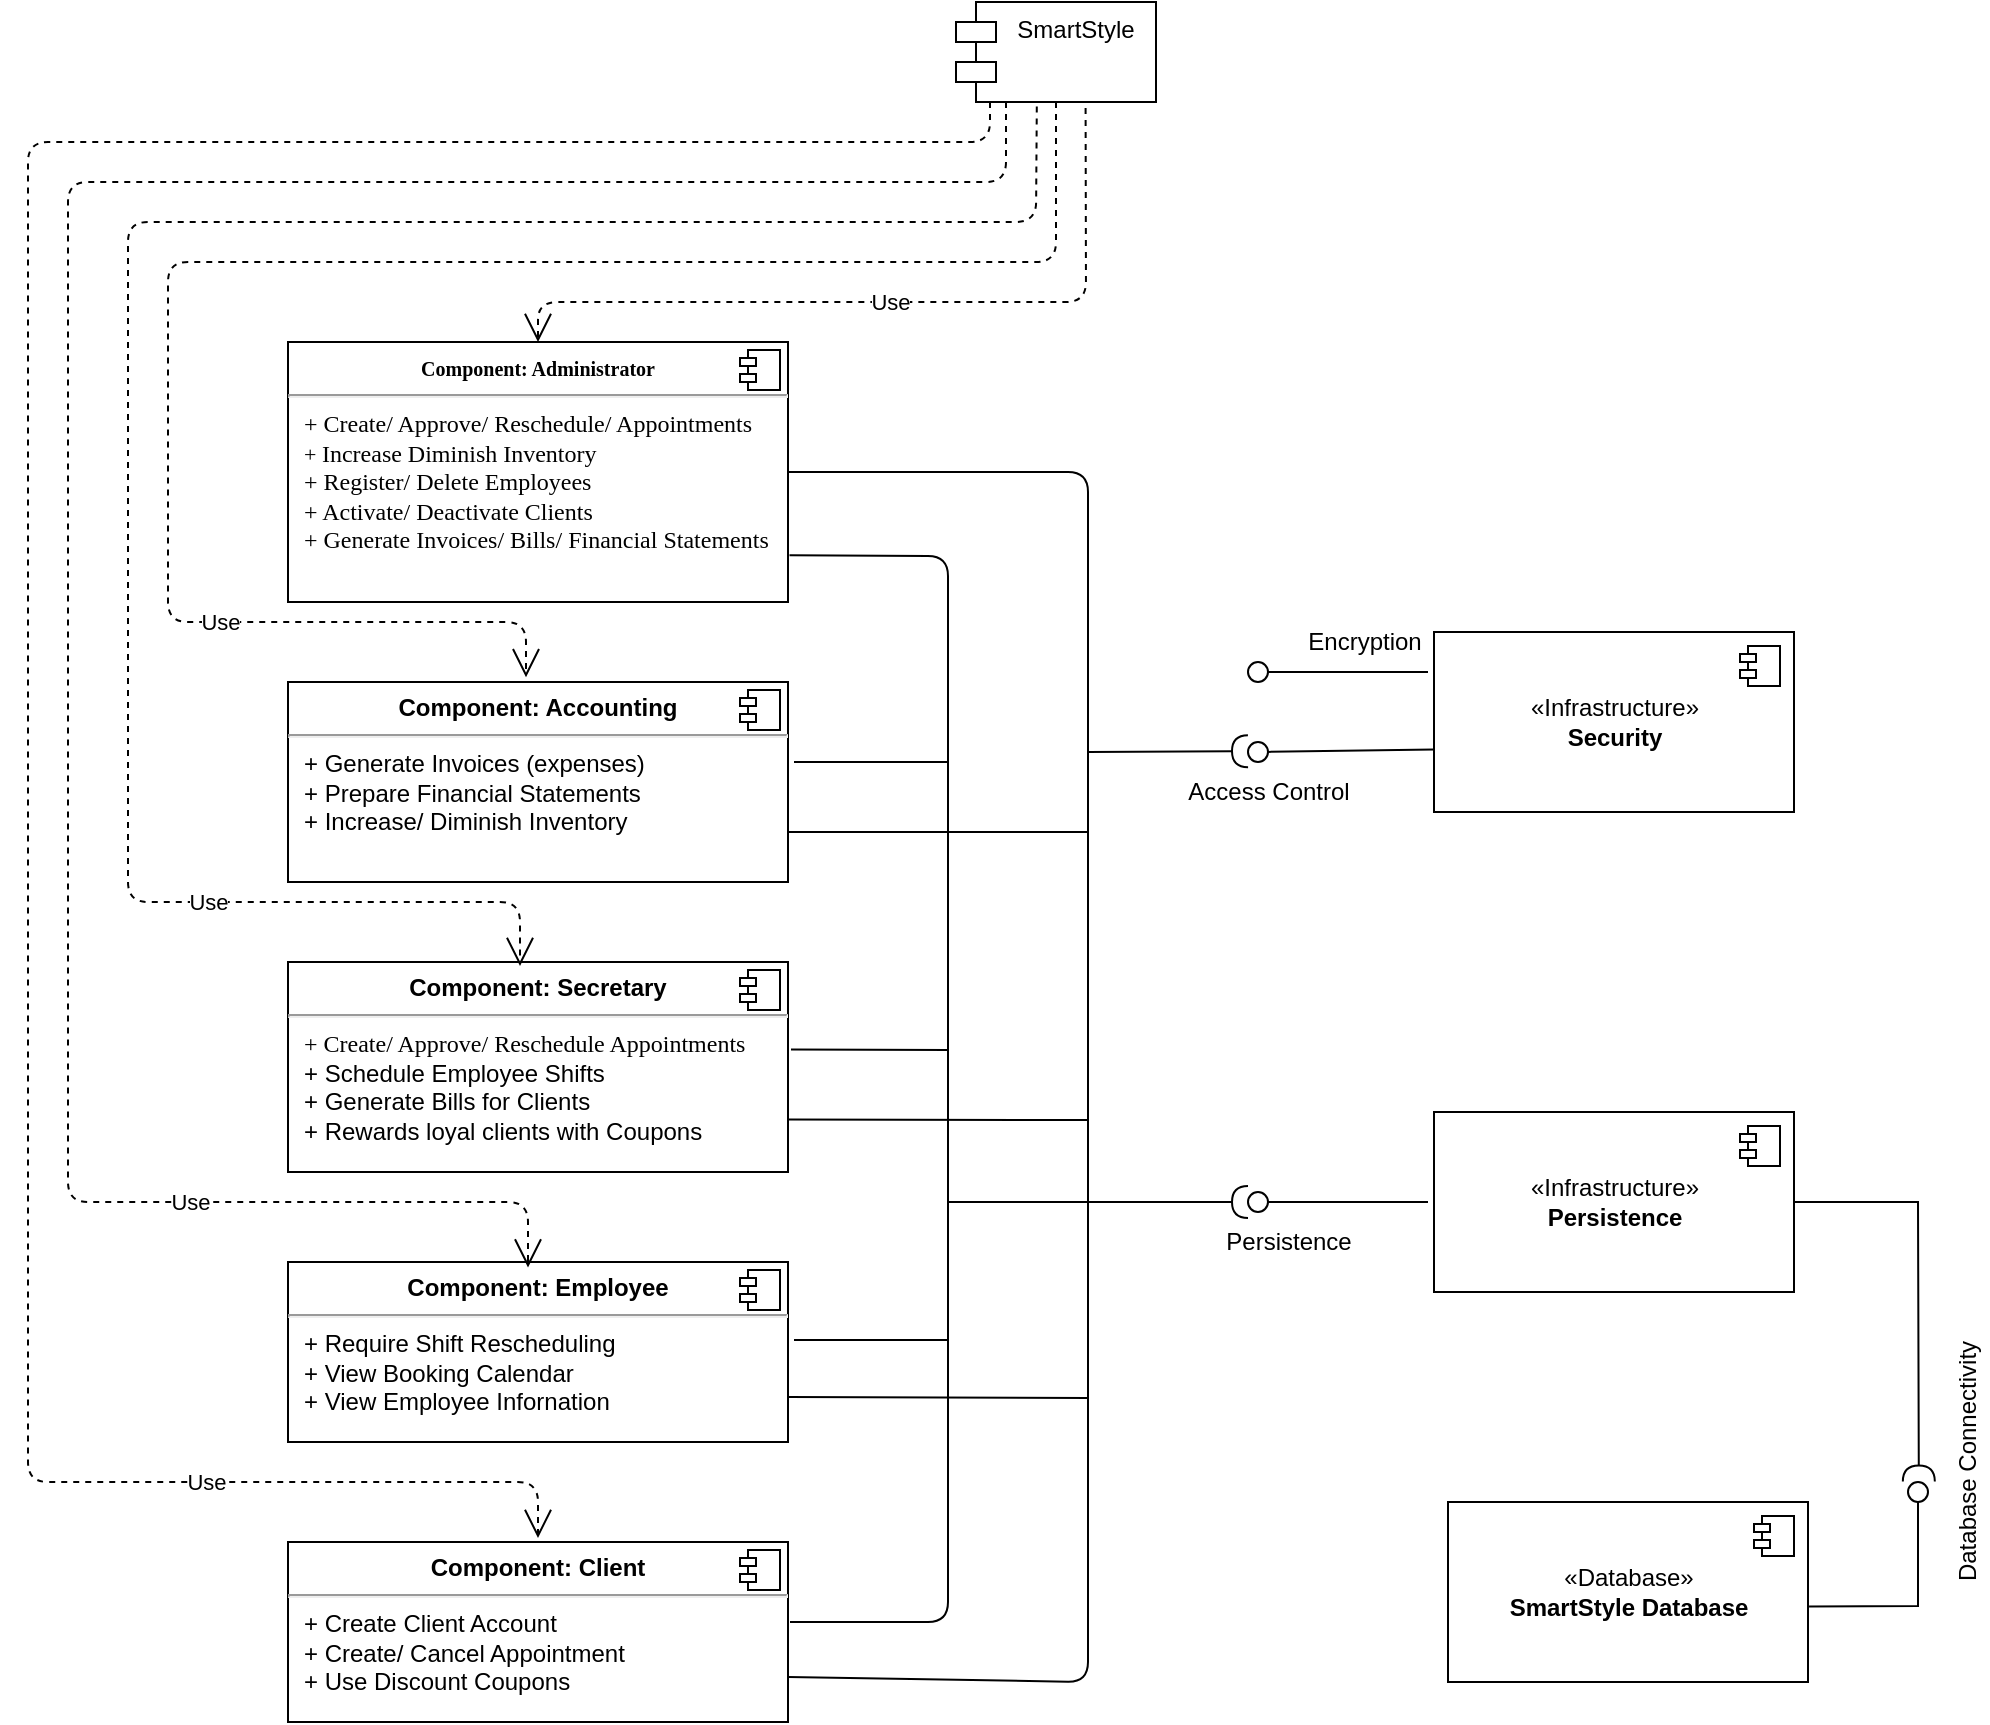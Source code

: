 <mxfile version="13.2.1" type="github">
  <diagram id="eU37JA1lJ9F6OM-3-Huv" name="Page-1">
    <mxGraphModel dx="1929" dy="621" grid="1" gridSize="10" guides="1" tooltips="1" connect="1" arrows="1" fold="1" page="1" pageScale="1" pageWidth="827" pageHeight="1169" math="0" shadow="0">
      <root>
        <mxCell id="0" />
        <mxCell id="1" parent="0" />
        <mxCell id="hv4RzpqcA1gQy1RZo2oL-1" value="&lt;p style=&quot;margin: 0px ; margin-top: 6px ; text-align: center&quot;&gt;&lt;b&gt;&lt;font style=&quot;font-size: 10px&quot; face=&quot;Times New Roman&quot;&gt;Component: Administrator&lt;/font&gt;&lt;/b&gt;&lt;/p&gt;&lt;hr&gt;&lt;p style=&quot;margin: 0px ; margin-left: 8px&quot;&gt;&lt;font face=&quot;Times New Roman&quot; style=&quot;font-size: 12px&quot;&gt;+ Create/ Approve/ Reschedule/ Appointments&lt;/font&gt;&lt;/p&gt;&lt;p style=&quot;margin: 0px ; margin-left: 8px&quot;&gt;&lt;font face=&quot;Times New Roman&quot;&gt;&lt;span style=&quot;font-size: 11px&quot;&gt;+ &lt;/span&gt;&lt;font style=&quot;font-size: 12px&quot;&gt;Increase Diminish Inventory&lt;/font&gt;&lt;/font&gt;&lt;/p&gt;&lt;p style=&quot;margin: 0px ; margin-left: 8px&quot;&gt;&lt;font face=&quot;Times New Roman&quot; style=&quot;font-size: 12px&quot;&gt;+ Register/ Delete Employees&lt;/font&gt;&lt;/p&gt;&lt;p style=&quot;margin: 0px ; margin-left: 8px&quot;&gt;&lt;font face=&quot;Times New Roman&quot;&gt;+ &lt;font style=&quot;font-size: 12px&quot;&gt;Activate/ Deactivate Clients&lt;/font&gt;&lt;/font&gt;&lt;/p&gt;&lt;p style=&quot;margin: 0px ; margin-left: 8px&quot;&gt;&lt;font face=&quot;Times New Roman&quot; style=&quot;font-size: 12px&quot;&gt;+ Generate Invoices/ Bills/ Financial Statements&lt;/font&gt;&lt;/p&gt;" style="align=left;overflow=fill;html=1;dropTarget=0;" parent="1" vertex="1">
          <mxGeometry x="80" y="170" width="250" height="130" as="geometry" />
        </mxCell>
        <mxCell id="hv4RzpqcA1gQy1RZo2oL-2" value="" style="shape=component;jettyWidth=8;jettyHeight=4;" parent="hv4RzpqcA1gQy1RZo2oL-1" vertex="1">
          <mxGeometry x="1" width="20" height="20" relative="1" as="geometry">
            <mxPoint x="-24" y="4" as="offset" />
          </mxGeometry>
        </mxCell>
        <mxCell id="hv4RzpqcA1gQy1RZo2oL-5" value="SmartStyle&#xa;" style="shape=module;align=left;spacingLeft=20;align=center;verticalAlign=top;" parent="1" vertex="1">
          <mxGeometry x="414" width="100" height="50" as="geometry" />
        </mxCell>
        <mxCell id="hv4RzpqcA1gQy1RZo2oL-7" value="Use" style="endArrow=open;endSize=12;dashed=1;html=1;exitX=0.17;exitY=1;exitDx=0;exitDy=0;exitPerimeter=0;" parent="1" source="hv4RzpqcA1gQy1RZo2oL-5" edge="1">
          <mxGeometry x="0.733" width="160" relative="1" as="geometry">
            <mxPoint x="431" y="90" as="sourcePoint" />
            <mxPoint x="205" y="768" as="targetPoint" />
            <Array as="points">
              <mxPoint x="431" y="70" />
              <mxPoint x="-50" y="70" />
              <mxPoint x="-50" y="270" />
              <mxPoint x="-50" y="620" />
              <mxPoint x="-50" y="740" />
              <mxPoint x="205" y="740" />
            </Array>
            <mxPoint as="offset" />
          </mxGeometry>
        </mxCell>
        <mxCell id="hv4RzpqcA1gQy1RZo2oL-8" value="&lt;p style=&quot;margin: 0px ; margin-top: 6px ; text-align: center&quot;&gt;&lt;b&gt;Component: Accounting&lt;/b&gt;&lt;/p&gt;&lt;hr&gt;&lt;p style=&quot;margin: 0px ; margin-left: 8px&quot;&gt;+ Generate Invoices (expenses)&lt;br&gt;+ Prepare Financial Statements&lt;/p&gt;&lt;p style=&quot;margin: 0px ; margin-left: 8px&quot;&gt;+ Increase/ Diminish Inventory&lt;/p&gt;&lt;p style=&quot;margin: 0px ; margin-left: 8px&quot;&gt;&lt;br&gt;&lt;/p&gt;" style="align=left;overflow=fill;html=1;dropTarget=0;" parent="1" vertex="1">
          <mxGeometry x="80" y="340" width="250" height="100" as="geometry" />
        </mxCell>
        <mxCell id="hv4RzpqcA1gQy1RZo2oL-9" value="" style="shape=component;jettyWidth=8;jettyHeight=4;" parent="hv4RzpqcA1gQy1RZo2oL-8" vertex="1">
          <mxGeometry x="1" width="20" height="20" relative="1" as="geometry">
            <mxPoint x="-24" y="4" as="offset" />
          </mxGeometry>
        </mxCell>
        <mxCell id="hv4RzpqcA1gQy1RZo2oL-11" value="&lt;p style=&quot;margin: 0px ; margin-top: 6px ; text-align: center&quot;&gt;&lt;b&gt;Component: Secretary&lt;/b&gt;&lt;/p&gt;&lt;hr&gt;&lt;p style=&quot;margin: 0px ; margin-left: 8px&quot;&gt;&lt;font face=&quot;Times New Roman&quot;&gt;+ Create/ Approve/ Reschedule Appointments&lt;/font&gt;&lt;br&gt;+ Schedule Employee Shifts&lt;/p&gt;&lt;p style=&quot;margin: 0px ; margin-left: 8px&quot;&gt;+ Generate Bills for Clients&lt;/p&gt;&lt;p style=&quot;margin: 0px ; margin-left: 8px&quot;&gt;+ Rewards loyal clients with Coupons&lt;/p&gt;" style="align=left;overflow=fill;html=1;dropTarget=0;" parent="1" vertex="1">
          <mxGeometry x="80" y="480" width="250" height="105" as="geometry" />
        </mxCell>
        <mxCell id="hv4RzpqcA1gQy1RZo2oL-12" value="" style="shape=component;jettyWidth=8;jettyHeight=4;" parent="hv4RzpqcA1gQy1RZo2oL-11" vertex="1">
          <mxGeometry x="1" width="20" height="20" relative="1" as="geometry">
            <mxPoint x="-24" y="4" as="offset" />
          </mxGeometry>
        </mxCell>
        <mxCell id="hv4RzpqcA1gQy1RZo2oL-14" value="Use" style="endArrow=open;endSize=12;dashed=1;html=1;exitX=0.404;exitY=1.046;exitDx=0;exitDy=0;exitPerimeter=0;entryX=0.464;entryY=0.019;entryDx=0;entryDy=0;entryPerimeter=0;" parent="1" source="hv4RzpqcA1gQy1RZo2oL-5" target="hv4RzpqcA1gQy1RZo2oL-11" edge="1">
          <mxGeometry x="0.652" width="160" relative="1" as="geometry">
            <mxPoint x="470" y="120" as="sourcePoint" />
            <mxPoint x="630" y="120" as="targetPoint" />
            <Array as="points">
              <mxPoint x="454" y="110" />
              <mxPoint x="205" y="110" />
              <mxPoint y="110" />
              <mxPoint y="230" />
              <mxPoint y="450" />
              <mxPoint x="100" y="450" />
              <mxPoint x="196" y="450" />
            </Array>
            <mxPoint as="offset" />
          </mxGeometry>
        </mxCell>
        <mxCell id="hv4RzpqcA1gQy1RZo2oL-15" value="&lt;p style=&quot;margin: 0px ; margin-top: 6px ; text-align: center&quot;&gt;&lt;b&gt;Component: Employee&lt;/b&gt;&lt;/p&gt;&lt;hr&gt;&lt;p style=&quot;margin: 0px ; margin-left: 8px&quot;&gt;+ Require Shift Rescheduling&amp;nbsp;&lt;br&gt;+ View Booking Calendar&lt;/p&gt;&lt;p style=&quot;margin: 0px ; margin-left: 8px&quot;&gt;+ View Employee Infornation&lt;/p&gt;" style="align=left;overflow=fill;html=1;dropTarget=0;" parent="1" vertex="1">
          <mxGeometry x="80" y="630" width="250" height="90" as="geometry" />
        </mxCell>
        <mxCell id="hv4RzpqcA1gQy1RZo2oL-16" value="" style="shape=component;jettyWidth=8;jettyHeight=4;" parent="hv4RzpqcA1gQy1RZo2oL-15" vertex="1">
          <mxGeometry x="1" width="20" height="20" relative="1" as="geometry">
            <mxPoint x="-24" y="4" as="offset" />
          </mxGeometry>
        </mxCell>
        <mxCell id="hv4RzpqcA1gQy1RZo2oL-18" value="&lt;p style=&quot;margin: 0px ; margin-top: 6px ; text-align: center&quot;&gt;&lt;b&gt;Component: Client&lt;/b&gt;&lt;/p&gt;&lt;hr&gt;&lt;p style=&quot;margin: 0px ; margin-left: 8px&quot;&gt;+ Create Client Account&lt;/p&gt;&lt;p style=&quot;margin: 0px ; margin-left: 8px&quot;&gt;+ Create/ Cancel Appointment&lt;/p&gt;&lt;p style=&quot;margin: 0px ; margin-left: 8px&quot;&gt;+ Use Discount Coupons&lt;/p&gt;" style="align=left;overflow=fill;html=1;dropTarget=0;" parent="1" vertex="1">
          <mxGeometry x="80" y="770" width="250" height="90" as="geometry" />
        </mxCell>
        <mxCell id="hv4RzpqcA1gQy1RZo2oL-19" value="" style="shape=component;jettyWidth=8;jettyHeight=4;" parent="hv4RzpqcA1gQy1RZo2oL-18" vertex="1">
          <mxGeometry x="1" width="20" height="20" relative="1" as="geometry">
            <mxPoint x="-24" y="4" as="offset" />
          </mxGeometry>
        </mxCell>
        <mxCell id="hv4RzpqcA1gQy1RZo2oL-24" value="Use" style="endArrow=open;endSize=12;dashed=1;html=1;exitX=0.25;exitY=1;exitDx=0;exitDy=0;" parent="1" source="hv4RzpqcA1gQy1RZo2oL-5" edge="1">
          <mxGeometry x="0.684" width="160" relative="1" as="geometry">
            <mxPoint x="370" y="220" as="sourcePoint" />
            <mxPoint x="200" y="632.778" as="targetPoint" />
            <Array as="points">
              <mxPoint x="439" y="90" />
              <mxPoint x="-30" y="90" />
              <mxPoint x="-30" y="340" />
              <mxPoint x="-30" y="600" />
              <mxPoint x="200" y="600" />
            </Array>
            <mxPoint as="offset" />
          </mxGeometry>
        </mxCell>
        <mxCell id="hv4RzpqcA1gQy1RZo2oL-25" value="Use" style="endArrow=open;endSize=12;dashed=1;html=1;exitX=0.5;exitY=1;exitDx=0;exitDy=0;entryX=0.476;entryY=-0.024;entryDx=0;entryDy=0;entryPerimeter=0;" parent="1" source="hv4RzpqcA1gQy1RZo2oL-5" target="hv4RzpqcA1gQy1RZo2oL-8" edge="1">
          <mxGeometry x="0.603" width="160" relative="1" as="geometry">
            <mxPoint x="420" y="140" as="sourcePoint" />
            <mxPoint x="580" y="140" as="targetPoint" />
            <Array as="points">
              <mxPoint x="464" y="130" />
              <mxPoint x="20" y="130" />
              <mxPoint x="20" y="180" />
              <mxPoint x="20" y="310" />
              <mxPoint x="199" y="310" />
            </Array>
            <mxPoint as="offset" />
          </mxGeometry>
        </mxCell>
        <mxCell id="hv4RzpqcA1gQy1RZo2oL-26" value="Use" style="endArrow=open;endSize=12;dashed=1;html=1;exitX=0.648;exitY=1.059;exitDx=0;exitDy=0;exitPerimeter=0;entryX=0.5;entryY=0;entryDx=0;entryDy=0;" parent="1" source="hv4RzpqcA1gQy1RZo2oL-5" target="hv4RzpqcA1gQy1RZo2oL-1" edge="1">
          <mxGeometry width="160" relative="1" as="geometry">
            <mxPoint x="410" y="230" as="sourcePoint" />
            <mxPoint x="570" y="230" as="targetPoint" />
            <Array as="points">
              <mxPoint x="479" y="150" />
              <mxPoint x="360" y="150" />
              <mxPoint x="205" y="150" />
            </Array>
          </mxGeometry>
        </mxCell>
        <mxCell id="hv4RzpqcA1gQy1RZo2oL-30" value="" style="endArrow=none;html=1;entryX=1;entryY=0.5;entryDx=0;entryDy=0;exitX=1;exitY=0.75;exitDx=0;exitDy=0;" parent="1" source="hv4RzpqcA1gQy1RZo2oL-18" target="hv4RzpqcA1gQy1RZo2oL-1" edge="1">
          <mxGeometry width="50" height="50" relative="1" as="geometry">
            <mxPoint x="480" y="820" as="sourcePoint" />
            <mxPoint x="520" y="310" as="targetPoint" />
            <Array as="points">
              <mxPoint x="480" y="840" />
              <mxPoint x="480" y="235" />
            </Array>
          </mxGeometry>
        </mxCell>
        <mxCell id="hv4RzpqcA1gQy1RZo2oL-31" value="" style="endArrow=none;html=1;exitX=1;exitY=0.75;exitDx=0;exitDy=0;" parent="1" source="hv4RzpqcA1gQy1RZo2oL-8" edge="1">
          <mxGeometry width="50" height="50" relative="1" as="geometry">
            <mxPoint x="370" y="480" as="sourcePoint" />
            <mxPoint x="480" y="415" as="targetPoint" />
          </mxGeometry>
        </mxCell>
        <mxCell id="hv4RzpqcA1gQy1RZo2oL-32" value="" style="endArrow=none;html=1;exitX=1;exitY=0.75;exitDx=0;exitDy=0;" parent="1" source="hv4RzpqcA1gQy1RZo2oL-11" edge="1">
          <mxGeometry width="50" height="50" relative="1" as="geometry">
            <mxPoint x="370" y="680" as="sourcePoint" />
            <mxPoint x="480" y="559" as="targetPoint" />
          </mxGeometry>
        </mxCell>
        <mxCell id="hv4RzpqcA1gQy1RZo2oL-33" value="" style="endArrow=none;html=1;exitX=1;exitY=0.75;exitDx=0;exitDy=0;" parent="1" source="hv4RzpqcA1gQy1RZo2oL-15" edge="1">
          <mxGeometry width="50" height="50" relative="1" as="geometry">
            <mxPoint x="370" y="670" as="sourcePoint" />
            <mxPoint x="480" y="698" as="targetPoint" />
          </mxGeometry>
        </mxCell>
        <mxCell id="hv4RzpqcA1gQy1RZo2oL-49" value="Access Control" style="text;html=1;align=center;verticalAlign=middle;resizable=0;points=[];autosize=1;" parent="1" vertex="1">
          <mxGeometry x="520" y="385" width="100" height="20" as="geometry" />
        </mxCell>
        <mxCell id="hv4RzpqcA1gQy1RZo2oL-50" value="" style="endArrow=none;html=1;entryX=0;entryY=0;entryDx=0;entryDy=15;entryPerimeter=0;" parent="1" edge="1">
          <mxGeometry width="50" height="50" relative="1" as="geometry">
            <mxPoint x="560" y="335" as="sourcePoint" />
            <mxPoint x="650" y="335" as="targetPoint" />
          </mxGeometry>
        </mxCell>
        <mxCell id="hv4RzpqcA1gQy1RZo2oL-54" value="" style="ellipse;whiteSpace=wrap;html=1;fontFamily=Helvetica;fontSize=12;fontColor=#000000;align=center;strokeColor=#000000;fillColor=#ffffff;points=[];aspect=fixed;resizable=0;" parent="1" vertex="1">
          <mxGeometry x="560" y="330" width="10" height="10" as="geometry" />
        </mxCell>
        <mxCell id="hv4RzpqcA1gQy1RZo2oL-56" value="Encryption" style="text;html=1;align=center;verticalAlign=middle;resizable=0;points=[];autosize=1;" parent="1" vertex="1">
          <mxGeometry x="583" y="310" width="70" height="20" as="geometry" />
        </mxCell>
        <mxCell id="hv4RzpqcA1gQy1RZo2oL-57" value="" style="endArrow=none;html=1;exitX=1.003;exitY=0.82;exitDx=0;exitDy=0;exitPerimeter=0;" parent="1" source="hv4RzpqcA1gQy1RZo2oL-1" edge="1">
          <mxGeometry width="50" height="50" relative="1" as="geometry">
            <mxPoint x="340" y="280" as="sourcePoint" />
            <mxPoint x="331" y="810" as="targetPoint" />
            <Array as="points">
              <mxPoint x="410" y="277" />
              <mxPoint x="410" y="370" />
              <mxPoint x="410" y="480" />
              <mxPoint x="410" y="620" />
              <mxPoint x="410" y="810" />
            </Array>
          </mxGeometry>
        </mxCell>
        <mxCell id="hv4RzpqcA1gQy1RZo2oL-58" value="" style="endArrow=none;html=1;exitX=1.012;exitY=0.4;exitDx=0;exitDy=0;exitPerimeter=0;" parent="1" source="hv4RzpqcA1gQy1RZo2oL-8" edge="1">
          <mxGeometry width="50" height="50" relative="1" as="geometry">
            <mxPoint x="370" y="440" as="sourcePoint" />
            <mxPoint x="410" y="380" as="targetPoint" />
          </mxGeometry>
        </mxCell>
        <mxCell id="hv4RzpqcA1gQy1RZo2oL-59" value="" style="endArrow=none;html=1;exitX=1.006;exitY=0.417;exitDx=0;exitDy=0;exitPerimeter=0;" parent="1" source="hv4RzpqcA1gQy1RZo2oL-11" edge="1">
          <mxGeometry width="50" height="50" relative="1" as="geometry">
            <mxPoint x="330" y="530" as="sourcePoint" />
            <mxPoint x="410" y="524" as="targetPoint" />
          </mxGeometry>
        </mxCell>
        <mxCell id="hv4RzpqcA1gQy1RZo2oL-60" value="" style="endArrow=none;html=1;exitX=1.012;exitY=0.433;exitDx=0;exitDy=0;exitPerimeter=0;" parent="1" source="hv4RzpqcA1gQy1RZo2oL-15" edge="1">
          <mxGeometry width="50" height="50" relative="1" as="geometry">
            <mxPoint x="370" y="710" as="sourcePoint" />
            <mxPoint x="410" y="669" as="targetPoint" />
          </mxGeometry>
        </mxCell>
        <mxCell id="hv4RzpqcA1gQy1RZo2oL-65" value="" style="rounded=0;orthogonalLoop=1;jettySize=auto;html=1;endArrow=none;endFill=0;" parent="1" target="hv4RzpqcA1gQy1RZo2oL-67" edge="1">
          <mxGeometry relative="1" as="geometry">
            <mxPoint x="650" y="600" as="sourcePoint" />
          </mxGeometry>
        </mxCell>
        <mxCell id="hv4RzpqcA1gQy1RZo2oL-66" value="" style="rounded=0;orthogonalLoop=1;jettySize=auto;html=1;endArrow=halfCircle;endFill=0;endSize=6;strokeWidth=1;" parent="1" edge="1">
          <mxGeometry relative="1" as="geometry">
            <mxPoint x="410" y="600" as="sourcePoint" />
            <mxPoint x="560" y="600" as="targetPoint" />
          </mxGeometry>
        </mxCell>
        <mxCell id="hv4RzpqcA1gQy1RZo2oL-67" value="" style="ellipse;whiteSpace=wrap;html=1;fontFamily=Helvetica;fontSize=12;fontColor=#000000;align=center;strokeColor=#000000;fillColor=#ffffff;points=[];aspect=fixed;resizable=0;" parent="1" vertex="1">
          <mxGeometry x="560" y="595" width="10" height="10" as="geometry" />
        </mxCell>
        <mxCell id="hv4RzpqcA1gQy1RZo2oL-68" value="Persistence" style="text;html=1;align=center;verticalAlign=middle;resizable=0;points=[];autosize=1;" parent="1" vertex="1">
          <mxGeometry x="540" y="610" width="80" height="20" as="geometry" />
        </mxCell>
        <mxCell id="hv4RzpqcA1gQy1RZo2oL-69" value="«Infrastructure»&lt;br&gt;&lt;b&gt;Security&lt;/b&gt;" style="html=1;dropTarget=0;" parent="1" vertex="1">
          <mxGeometry x="653" y="315" width="180" height="90" as="geometry" />
        </mxCell>
        <mxCell id="hv4RzpqcA1gQy1RZo2oL-70" value="" style="shape=component;jettyWidth=8;jettyHeight=4;" parent="hv4RzpqcA1gQy1RZo2oL-69" vertex="1">
          <mxGeometry x="1" width="20" height="20" relative="1" as="geometry">
            <mxPoint x="-27" y="7" as="offset" />
          </mxGeometry>
        </mxCell>
        <mxCell id="hv4RzpqcA1gQy1RZo2oL-71" value="«Infrastructure»&lt;br&gt;&lt;b&gt;Persistence&lt;/b&gt;" style="html=1;dropTarget=0;" parent="1" vertex="1">
          <mxGeometry x="653" y="555" width="180" height="90" as="geometry" />
        </mxCell>
        <mxCell id="hv4RzpqcA1gQy1RZo2oL-72" value="" style="shape=component;jettyWidth=8;jettyHeight=4;" parent="hv4RzpqcA1gQy1RZo2oL-71" vertex="1">
          <mxGeometry x="1" width="20" height="20" relative="1" as="geometry">
            <mxPoint x="-27" y="7" as="offset" />
          </mxGeometry>
        </mxCell>
        <mxCell id="hv4RzpqcA1gQy1RZo2oL-76" value="" style="rounded=0;orthogonalLoop=1;jettySize=auto;html=1;endArrow=none;endFill=0;exitX=0;exitY=0.653;exitDx=0;exitDy=0;exitPerimeter=0;" parent="1" source="hv4RzpqcA1gQy1RZo2oL-69" target="hv4RzpqcA1gQy1RZo2oL-78" edge="1">
          <mxGeometry relative="1" as="geometry">
            <mxPoint x="380" y="485" as="sourcePoint" />
          </mxGeometry>
        </mxCell>
        <mxCell id="hv4RzpqcA1gQy1RZo2oL-77" value="" style="rounded=0;orthogonalLoop=1;jettySize=auto;html=1;endArrow=halfCircle;endFill=0;endSize=6;strokeWidth=1;" parent="1" edge="1">
          <mxGeometry relative="1" as="geometry">
            <mxPoint x="480" y="375" as="sourcePoint" />
            <mxPoint x="560" y="374.58" as="targetPoint" />
          </mxGeometry>
        </mxCell>
        <mxCell id="hv4RzpqcA1gQy1RZo2oL-78" value="" style="ellipse;whiteSpace=wrap;html=1;fontFamily=Helvetica;fontSize=12;fontColor=#000000;align=center;strokeColor=#000000;fillColor=#ffffff;points=[];aspect=fixed;resizable=0;" parent="1" vertex="1">
          <mxGeometry x="560" y="370" width="10" height="10" as="geometry" />
        </mxCell>
        <mxCell id="hv4RzpqcA1gQy1RZo2oL-79" value="«Database»&lt;br&gt;&lt;b&gt;SmartStyle Database&lt;/b&gt;" style="html=1;dropTarget=0;" parent="1" vertex="1">
          <mxGeometry x="660" y="750" width="180" height="90" as="geometry" />
        </mxCell>
        <mxCell id="hv4RzpqcA1gQy1RZo2oL-80" value="" style="shape=component;jettyWidth=8;jettyHeight=4;" parent="hv4RzpqcA1gQy1RZo2oL-79" vertex="1">
          <mxGeometry x="1" width="20" height="20" relative="1" as="geometry">
            <mxPoint x="-27" y="7" as="offset" />
          </mxGeometry>
        </mxCell>
        <mxCell id="hv4RzpqcA1gQy1RZo2oL-81" value="" style="rounded=0;orthogonalLoop=1;jettySize=auto;html=1;endArrow=none;endFill=0;exitX=1.003;exitY=0.581;exitDx=0;exitDy=0;exitPerimeter=0;" parent="1" source="hv4RzpqcA1gQy1RZo2oL-79" target="hv4RzpqcA1gQy1RZo2oL-83" edge="1">
          <mxGeometry relative="1" as="geometry">
            <mxPoint x="895" y="800" as="sourcePoint" />
            <Array as="points">
              <mxPoint x="895" y="802" />
            </Array>
          </mxGeometry>
        </mxCell>
        <mxCell id="hv4RzpqcA1gQy1RZo2oL-82" value="" style="rounded=0;orthogonalLoop=1;jettySize=auto;html=1;endArrow=halfCircle;endFill=0;endSize=6;strokeWidth=1;exitX=1;exitY=0.5;exitDx=0;exitDy=0;entryX=0.542;entryY=-0.022;entryDx=0;entryDy=0;entryPerimeter=0;" parent="1" source="hv4RzpqcA1gQy1RZo2oL-71" target="hv4RzpqcA1gQy1RZo2oL-83" edge="1">
          <mxGeometry relative="1" as="geometry">
            <mxPoint x="570" y="725" as="sourcePoint" />
            <mxPoint x="895" y="745" as="targetPoint" />
            <Array as="points">
              <mxPoint x="895" y="600" />
            </Array>
          </mxGeometry>
        </mxCell>
        <mxCell id="hv4RzpqcA1gQy1RZo2oL-83" value="" style="ellipse;whiteSpace=wrap;html=1;fontFamily=Helvetica;fontSize=12;fontColor=#000000;align=center;strokeColor=#000000;fillColor=#ffffff;points=[];aspect=fixed;resizable=0;" parent="1" vertex="1">
          <mxGeometry x="890" y="740" width="10" height="10" as="geometry" />
        </mxCell>
        <mxCell id="hv4RzpqcA1gQy1RZo2oL-84" value="Database Connectivity" style="text;html=1;align=center;verticalAlign=middle;resizable=0;points=[];autosize=1;rotation=-90;" parent="1" vertex="1">
          <mxGeometry x="850" y="720" width="140" height="20" as="geometry" />
        </mxCell>
      </root>
    </mxGraphModel>
  </diagram>
</mxfile>
